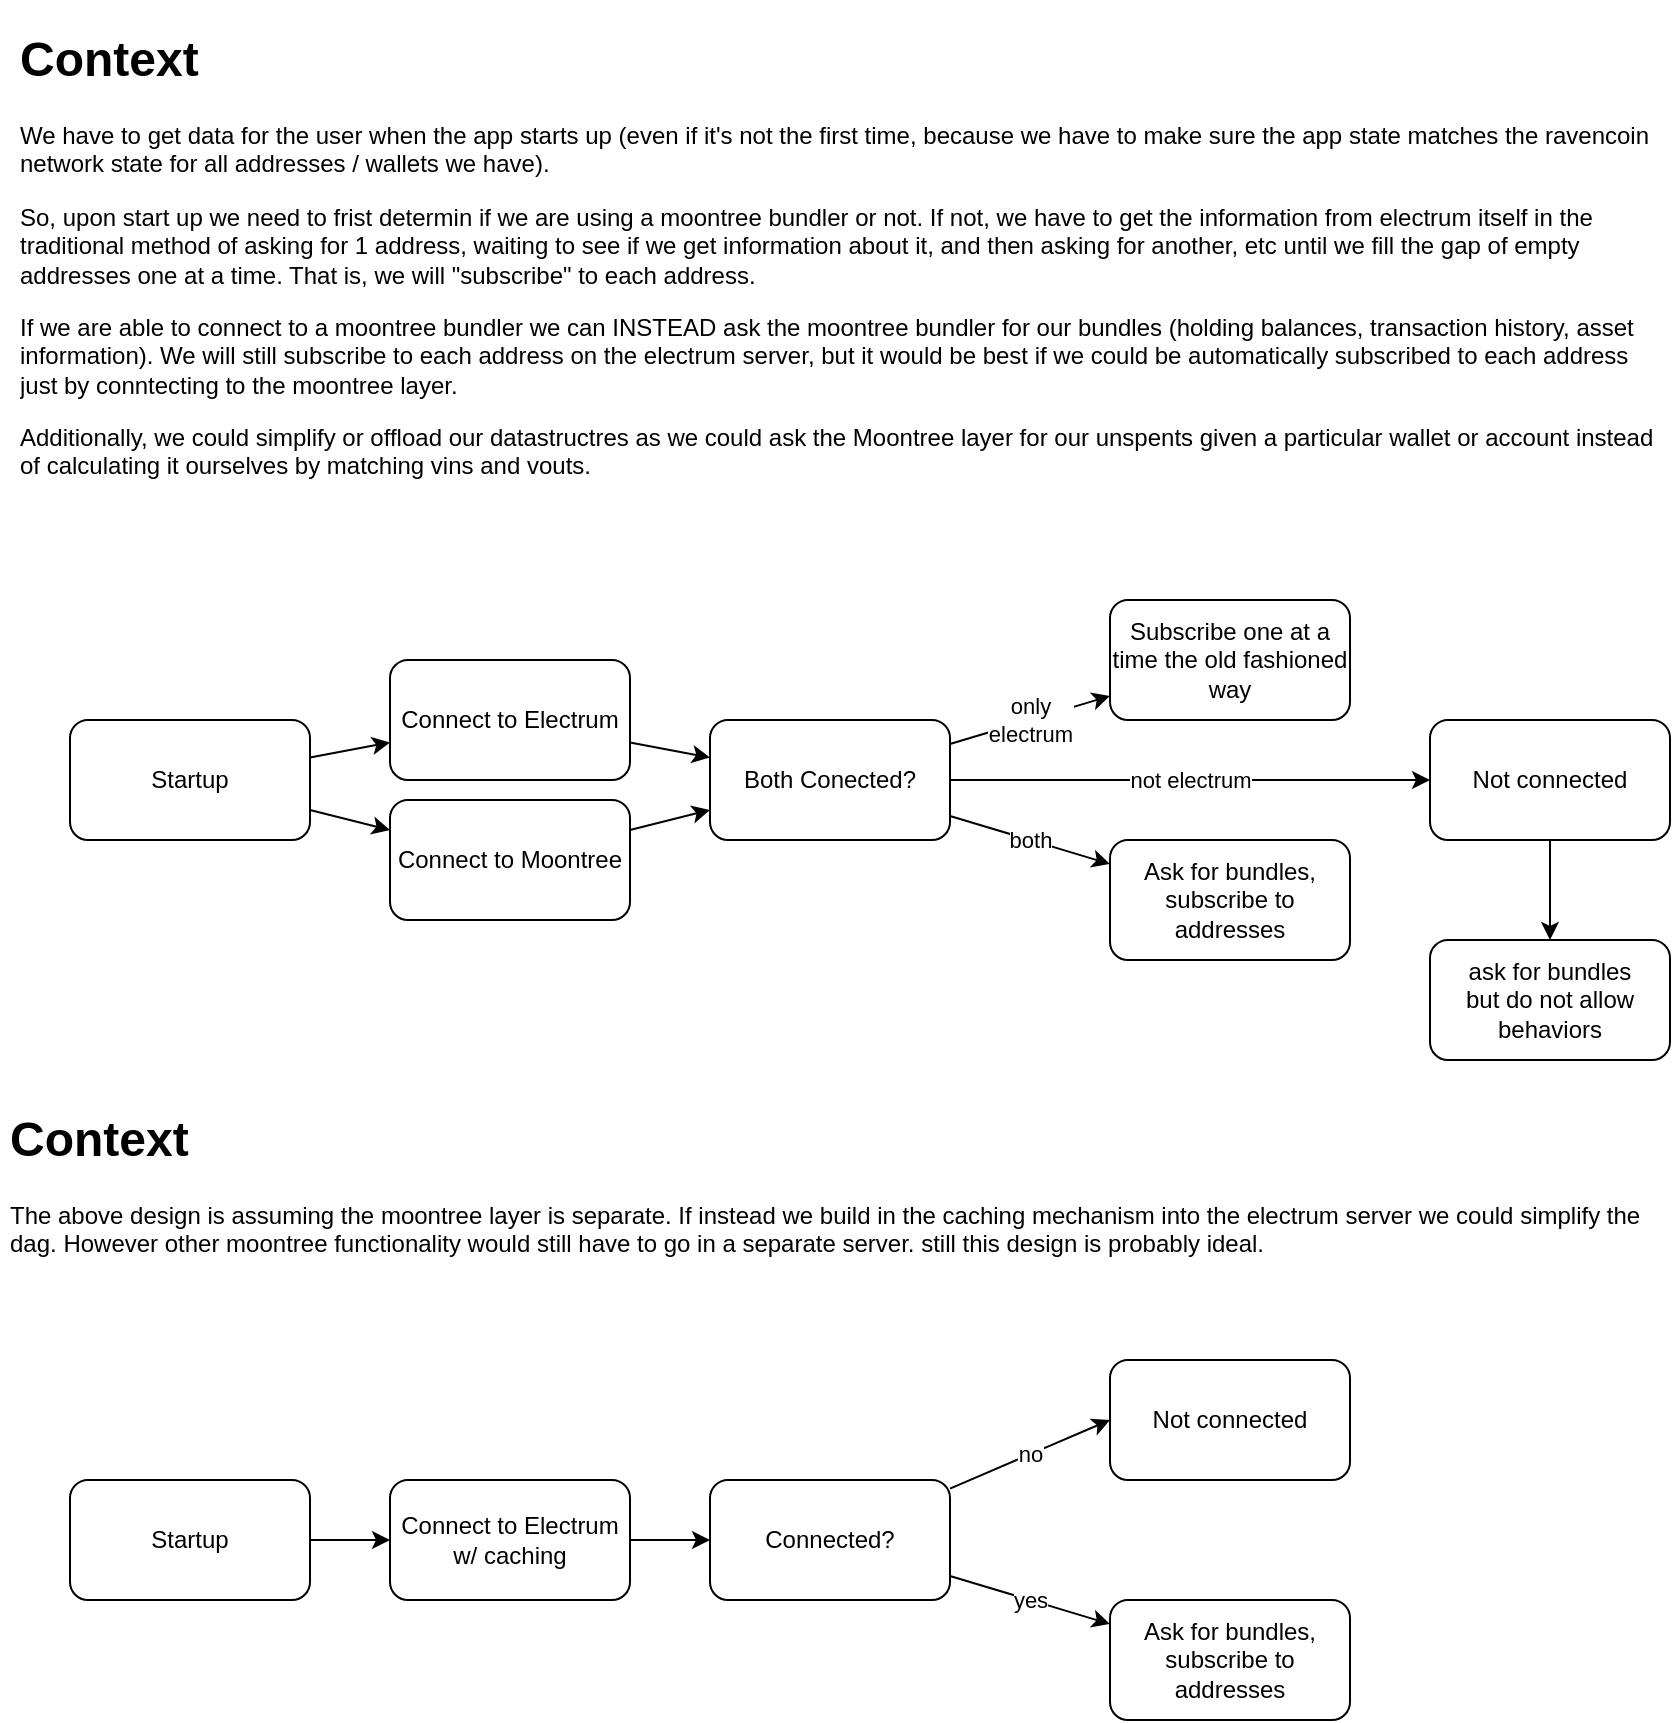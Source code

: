 <mxfile>
    <diagram id="tEEbkm1oPvP--Nt-czV2" name="Page-1">
        <mxGraphModel dx="1520" dy="472" grid="1" gridSize="10" guides="1" tooltips="1" connect="1" arrows="1" fold="1" page="1" pageScale="1" pageWidth="850" pageHeight="1100" math="0" shadow="0">
            <root>
                <mxCell id="0"/>
                <mxCell id="1" parent="0"/>
                <mxCell id="2" value="&lt;h1&gt;Context&lt;/h1&gt;&lt;p&gt;We have to get data for the user when the app starts up (even if it's not the first time, because we have to make sure the app state matches the ravencoin network state for all addresses / wallets we have).&lt;/p&gt;&lt;p&gt;So, upon start up we need to frist determin if we are using a moontree bundler or not. If not, we have to get the information from electrum itself in the traditional method of asking for 1 address, waiting to see if we get information about it, and then asking for another, etc until we fill the gap of empty addresses one at a time. That is, we will &quot;subscribe&quot; to each address.&lt;/p&gt;&lt;p&gt;If we are able to connect to a moontree bundler we can INSTEAD ask the moontree bundler for our bundles (holding balances, transaction history, asset information). We will still subscribe to each address on the electrum server, but it would be best if we could be automatically subscribed to each address just by conntecting to the moontree layer.&lt;/p&gt;&lt;p&gt;Additionally, we could simplify or offload our datastructres as we could ask the Moontree layer for our unspents given a particular wallet or account instead of calculating it ourselves by matching vins and vouts.&lt;/p&gt;" style="text;html=1;strokeColor=none;fillColor=none;spacing=5;spacingTop=-20;whiteSpace=wrap;overflow=hidden;rounded=0;" vertex="1" parent="1">
                    <mxGeometry x="10" y="10" width="830" height="240" as="geometry"/>
                </mxCell>
                <mxCell id="6" style="edgeStyle=none;html=1;" edge="1" parent="1" source="3" target="4">
                    <mxGeometry relative="1" as="geometry"/>
                </mxCell>
                <mxCell id="7" style="edgeStyle=none;html=1;" edge="1" parent="1" source="3" target="5">
                    <mxGeometry relative="1" as="geometry"/>
                </mxCell>
                <mxCell id="3" value="Startup" style="rounded=1;whiteSpace=wrap;html=1;" vertex="1" parent="1">
                    <mxGeometry x="40" y="360" width="120" height="60" as="geometry"/>
                </mxCell>
                <mxCell id="10" style="edgeStyle=none;html=1;" edge="1" parent="1" source="4" target="8">
                    <mxGeometry relative="1" as="geometry"/>
                </mxCell>
                <mxCell id="4" value="Connect to Electrum" style="rounded=1;whiteSpace=wrap;html=1;" vertex="1" parent="1">
                    <mxGeometry x="200" y="330" width="120" height="60" as="geometry"/>
                </mxCell>
                <mxCell id="9" style="edgeStyle=none;html=1;" edge="1" parent="1" source="5" target="8">
                    <mxGeometry relative="1" as="geometry"/>
                </mxCell>
                <mxCell id="5" value="Connect to Moontree" style="rounded=1;whiteSpace=wrap;html=1;" vertex="1" parent="1">
                    <mxGeometry x="200" y="400" width="120" height="60" as="geometry"/>
                </mxCell>
                <mxCell id="12" value="only&lt;br&gt;electrum" style="edgeStyle=none;html=1;" edge="1" parent="1" source="8" target="11">
                    <mxGeometry relative="1" as="geometry"/>
                </mxCell>
                <mxCell id="14" value="both" style="edgeStyle=none;html=1;" edge="1" parent="1" source="8" target="13">
                    <mxGeometry relative="1" as="geometry"/>
                </mxCell>
                <mxCell id="15" value="not electrum" style="edgeStyle=none;html=1;entryX=0;entryY=0.5;entryDx=0;entryDy=0;" edge="1" parent="1" source="8" target="16">
                    <mxGeometry relative="1" as="geometry">
                        <mxPoint x="680" y="390" as="targetPoint"/>
                    </mxGeometry>
                </mxCell>
                <mxCell id="8" value="Both Conected?" style="rounded=1;whiteSpace=wrap;html=1;" vertex="1" parent="1">
                    <mxGeometry x="360" y="360" width="120" height="60" as="geometry"/>
                </mxCell>
                <mxCell id="11" value="Subscribe one at a time the old fashioned way" style="rounded=1;whiteSpace=wrap;html=1;" vertex="1" parent="1">
                    <mxGeometry x="560" y="300" width="120" height="60" as="geometry"/>
                </mxCell>
                <mxCell id="13" value="Ask for bundles, subscribe to addresses" style="rounded=1;whiteSpace=wrap;html=1;" vertex="1" parent="1">
                    <mxGeometry x="560" y="420" width="120" height="60" as="geometry"/>
                </mxCell>
                <mxCell id="17" style="edgeStyle=none;html=1;" edge="1" parent="1" source="16" target="18">
                    <mxGeometry relative="1" as="geometry">
                        <mxPoint x="780" y="470" as="targetPoint"/>
                    </mxGeometry>
                </mxCell>
                <mxCell id="16" value="Not connected" style="rounded=1;whiteSpace=wrap;html=1;" vertex="1" parent="1">
                    <mxGeometry x="720" y="360" width="120" height="60" as="geometry"/>
                </mxCell>
                <mxCell id="18" value="ask for bundles&lt;br&gt;but do not allow behaviors" style="rounded=1;whiteSpace=wrap;html=1;" vertex="1" parent="1">
                    <mxGeometry x="720" y="470" width="120" height="60" as="geometry"/>
                </mxCell>
                <mxCell id="19" style="edgeStyle=none;html=1;" edge="1" parent="1" source="21" target="23">
                    <mxGeometry relative="1" as="geometry"/>
                </mxCell>
                <mxCell id="21" value="Startup" style="rounded=1;whiteSpace=wrap;html=1;" vertex="1" parent="1">
                    <mxGeometry x="40" y="740" width="120" height="60" as="geometry"/>
                </mxCell>
                <mxCell id="22" style="edgeStyle=none;html=1;" edge="1" parent="1" source="23" target="29">
                    <mxGeometry relative="1" as="geometry"/>
                </mxCell>
                <mxCell id="23" value="Connect to Electrum w/ caching" style="rounded=1;whiteSpace=wrap;html=1;" vertex="1" parent="1">
                    <mxGeometry x="200" y="740" width="120" height="60" as="geometry"/>
                </mxCell>
                <mxCell id="27" value="yes" style="edgeStyle=none;html=1;" edge="1" parent="1" source="29" target="31">
                    <mxGeometry relative="1" as="geometry"/>
                </mxCell>
                <mxCell id="28" value="no" style="edgeStyle=none;html=1;entryX=0;entryY=0.5;entryDx=0;entryDy=0;" edge="1" parent="1" source="29" target="33">
                    <mxGeometry relative="1" as="geometry">
                        <mxPoint x="680" y="770" as="targetPoint"/>
                    </mxGeometry>
                </mxCell>
                <mxCell id="29" value="Connected?" style="rounded=1;whiteSpace=wrap;html=1;" vertex="1" parent="1">
                    <mxGeometry x="360" y="740" width="120" height="60" as="geometry"/>
                </mxCell>
                <mxCell id="31" value="Ask for bundles, subscribe to addresses" style="rounded=1;whiteSpace=wrap;html=1;" vertex="1" parent="1">
                    <mxGeometry x="560" y="800" width="120" height="60" as="geometry"/>
                </mxCell>
                <mxCell id="33" value="Not connected" style="rounded=1;whiteSpace=wrap;html=1;" vertex="1" parent="1">
                    <mxGeometry x="560" y="680" width="120" height="60" as="geometry"/>
                </mxCell>
                <mxCell id="35" value="&lt;h1&gt;Context&lt;/h1&gt;&lt;p&gt;The above design is assuming the moontree layer is separate. If instead we build in the caching mechanism into the electrum server we could simplify the dag. However other moontree functionality would still have to go in a separate server. still this design is probably ideal.&lt;/p&gt;" style="text;html=1;strokeColor=none;fillColor=none;spacing=5;spacingTop=-20;whiteSpace=wrap;overflow=hidden;rounded=0;" vertex="1" parent="1">
                    <mxGeometry x="5" y="550" width="830" height="90" as="geometry"/>
                </mxCell>
            </root>
        </mxGraphModel>
    </diagram>
</mxfile>